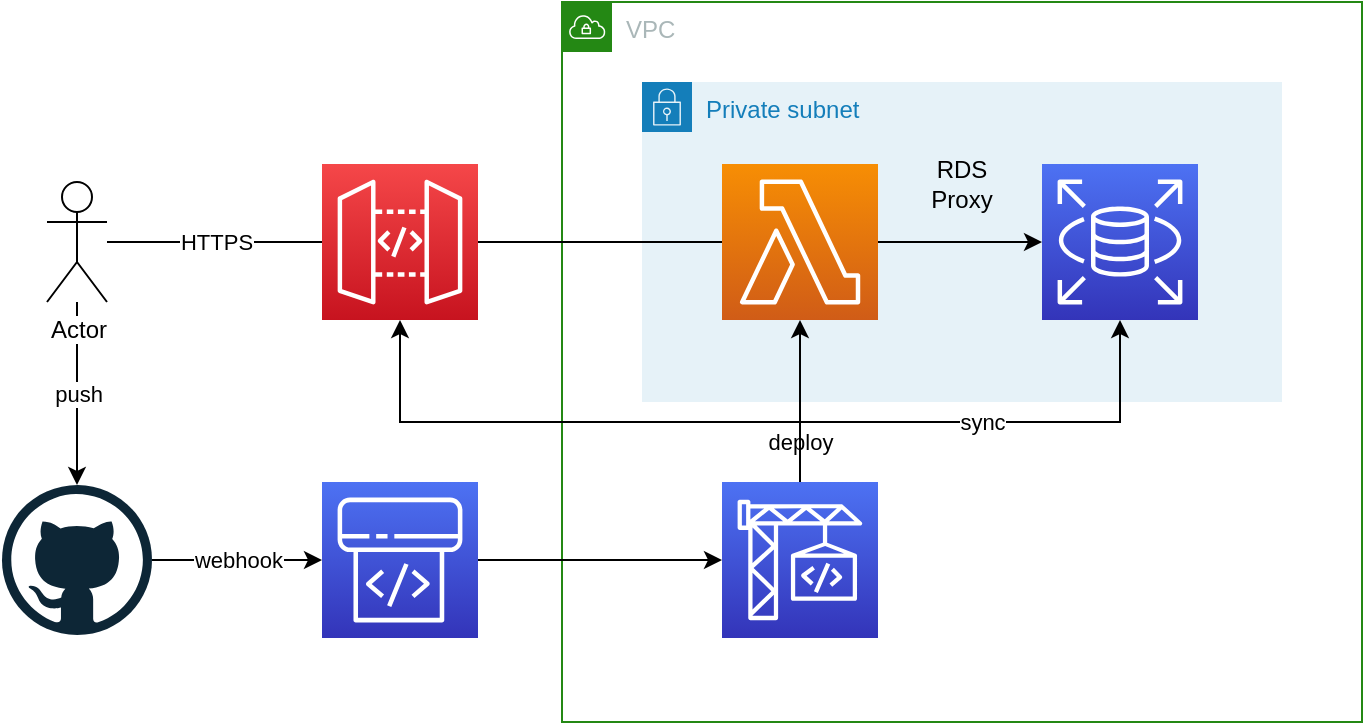 <mxfile version="13.2.4" type="device"><diagram id="s809MtsnY7g0ejInUFVC" name="Page-1"><mxGraphModel dx="3769" dy="1105" grid="1" gridSize="10" guides="1" tooltips="1" connect="1" arrows="1" fold="1" page="1" pageScale="1" pageWidth="827" pageHeight="1169" math="0" shadow="0"><root><mxCell id="0"/><mxCell id="1" parent="0"/><mxCell id="FDVjms15EO4NWEJQvmCG-4" value="VPC" style="points=[[0,0],[0.25,0],[0.5,0],[0.75,0],[1,0],[1,0.25],[1,0.5],[1,0.75],[1,1],[0.75,1],[0.5,1],[0.25,1],[0,1],[0,0.75],[0,0.5],[0,0.25]];outlineConnect=0;gradientColor=none;html=1;whiteSpace=wrap;fontSize=12;fontStyle=0;shape=mxgraph.aws4.group;grIcon=mxgraph.aws4.group_vpc;strokeColor=#248814;fillColor=none;verticalAlign=top;align=left;spacingLeft=30;fontColor=#AAB7B8;dashed=0;" parent="1" vertex="1"><mxGeometry x="240" y="80" width="400" height="360" as="geometry"/></mxCell><mxCell id="FDVjms15EO4NWEJQvmCG-3" value="" style="outlineConnect=0;fontColor=#232F3E;gradientColor=#F54749;gradientDirection=north;fillColor=#C7131F;strokeColor=#ffffff;dashed=0;verticalLabelPosition=bottom;verticalAlign=top;align=center;html=1;fontSize=12;fontStyle=0;aspect=fixed;shape=mxgraph.aws4.resourceIcon;resIcon=mxgraph.aws4.api_gateway;" parent="1" vertex="1"><mxGeometry x="120" y="161" width="78" height="78" as="geometry"/></mxCell><mxCell id="FDVjms15EO4NWEJQvmCG-8" value="" style="group" parent="1" vertex="1" connectable="0"><mxGeometry x="280" y="120" width="320" height="160" as="geometry"/></mxCell><mxCell id="FDVjms15EO4NWEJQvmCG-5" value="Private subnet" style="points=[[0,0],[0.25,0],[0.5,0],[0.75,0],[1,0],[1,0.25],[1,0.5],[1,0.75],[1,1],[0.75,1],[0.5,1],[0.25,1],[0,1],[0,0.75],[0,0.5],[0,0.25]];outlineConnect=0;gradientColor=none;html=1;whiteSpace=wrap;fontSize=12;fontStyle=0;shape=mxgraph.aws4.group;grIcon=mxgraph.aws4.group_security_group;grStroke=0;strokeColor=#147EBA;fillColor=#E6F2F8;verticalAlign=top;align=left;spacingLeft=30;fontColor=#147EBA;dashed=0;" parent="FDVjms15EO4NWEJQvmCG-8" vertex="1"><mxGeometry width="320" height="160" as="geometry"/></mxCell><mxCell id="FDVjms15EO4NWEJQvmCG-1" value="" style="outlineConnect=0;fontColor=#232F3E;gradientColor=#4D72F3;gradientDirection=north;fillColor=#3334B9;strokeColor=#ffffff;dashed=0;verticalLabelPosition=bottom;verticalAlign=top;align=center;html=1;fontSize=12;fontStyle=0;aspect=fixed;shape=mxgraph.aws4.resourceIcon;resIcon=mxgraph.aws4.rds;" parent="FDVjms15EO4NWEJQvmCG-8" vertex="1"><mxGeometry x="200" y="41" width="78" height="78" as="geometry"/></mxCell><mxCell id="yLoMiqrnDsJDkJA8_306-3" style="edgeStyle=orthogonalEdgeStyle;rounded=0;orthogonalLoop=1;jettySize=auto;html=1;" edge="1" parent="FDVjms15EO4NWEJQvmCG-8" source="yLoMiqrnDsJDkJA8_306-1" target="FDVjms15EO4NWEJQvmCG-1"><mxGeometry relative="1" as="geometry"/></mxCell><mxCell id="yLoMiqrnDsJDkJA8_306-1" value="" style="outlineConnect=0;fontColor=#232F3E;gradientColor=#F78E04;gradientDirection=north;fillColor=#D05C17;strokeColor=#ffffff;dashed=0;verticalLabelPosition=bottom;verticalAlign=top;align=center;html=1;fontSize=12;fontStyle=0;aspect=fixed;shape=mxgraph.aws4.resourceIcon;resIcon=mxgraph.aws4.lambda;" vertex="1" parent="FDVjms15EO4NWEJQvmCG-8"><mxGeometry x="40" y="41" width="78" height="78" as="geometry"/></mxCell><mxCell id="yLoMiqrnDsJDkJA8_306-2" value="RDS Proxy" style="text;html=1;strokeColor=none;fillColor=none;align=center;verticalAlign=middle;whiteSpace=wrap;rounded=0;" vertex="1" parent="FDVjms15EO4NWEJQvmCG-8"><mxGeometry x="140" y="41" width="40" height="20" as="geometry"/></mxCell><mxCell id="yLoMiqrnDsJDkJA8_306-4" style="edgeStyle=orthogonalEdgeStyle;rounded=0;orthogonalLoop=1;jettySize=auto;html=1;endArrow=none;endFill=0;" edge="1" parent="1" source="FDVjms15EO4NWEJQvmCG-3" target="yLoMiqrnDsJDkJA8_306-1"><mxGeometry relative="1" as="geometry"/></mxCell><mxCell id="yLoMiqrnDsJDkJA8_306-13" value="deploy" style="edgeStyle=orthogonalEdgeStyle;rounded=0;orthogonalLoop=1;jettySize=auto;html=1;endArrow=classic;endFill=1;" edge="1" parent="1" source="yLoMiqrnDsJDkJA8_306-6" target="yLoMiqrnDsJDkJA8_306-1"><mxGeometry x="-0.506" relative="1" as="geometry"><mxPoint as="offset"/></mxGeometry></mxCell><mxCell id="yLoMiqrnDsJDkJA8_306-15" value="sync" style="edgeStyle=orthogonalEdgeStyle;rounded=0;orthogonalLoop=1;jettySize=auto;html=1;endArrow=classic;endFill=1;" edge="1" parent="1" source="yLoMiqrnDsJDkJA8_306-6" target="FDVjms15EO4NWEJQvmCG-1"><mxGeometry relative="1" as="geometry"><Array as="points"><mxPoint x="359" y="290"/><mxPoint x="519" y="290"/></Array></mxGeometry></mxCell><mxCell id="yLoMiqrnDsJDkJA8_306-17" style="edgeStyle=orthogonalEdgeStyle;rounded=0;orthogonalLoop=1;jettySize=auto;html=1;endArrow=classic;endFill=1;" edge="1" parent="1" source="yLoMiqrnDsJDkJA8_306-6" target="FDVjms15EO4NWEJQvmCG-3"><mxGeometry relative="1" as="geometry"><Array as="points"><mxPoint x="359" y="290"/><mxPoint x="159" y="290"/></Array></mxGeometry></mxCell><mxCell id="yLoMiqrnDsJDkJA8_306-6" value="" style="outlineConnect=0;fontColor=#232F3E;gradientColor=#4D72F3;gradientDirection=north;fillColor=#3334B9;strokeColor=#ffffff;dashed=0;verticalLabelPosition=bottom;verticalAlign=top;align=center;html=1;fontSize=12;fontStyle=0;aspect=fixed;shape=mxgraph.aws4.resourceIcon;resIcon=mxgraph.aws4.codebuild;" vertex="1" parent="1"><mxGeometry x="320" y="320" width="78" height="78" as="geometry"/></mxCell><mxCell id="yLoMiqrnDsJDkJA8_306-12" style="edgeStyle=orthogonalEdgeStyle;rounded=0;orthogonalLoop=1;jettySize=auto;html=1;endArrow=classic;endFill=1;" edge="1" parent="1" source="yLoMiqrnDsJDkJA8_306-7" target="yLoMiqrnDsJDkJA8_306-6"><mxGeometry relative="1" as="geometry"/></mxCell><mxCell id="yLoMiqrnDsJDkJA8_306-7" value="" style="outlineConnect=0;fontColor=#232F3E;gradientColor=#4D72F3;gradientDirection=north;fillColor=#3334B9;strokeColor=#ffffff;dashed=0;verticalLabelPosition=bottom;verticalAlign=top;align=center;html=1;fontSize=12;fontStyle=0;aspect=fixed;shape=mxgraph.aws4.resourceIcon;resIcon=mxgraph.aws4.codepipeline;" vertex="1" parent="1"><mxGeometry x="120" y="320" width="78" height="78" as="geometry"/></mxCell><mxCell id="yLoMiqrnDsJDkJA8_306-11" value="webhook" style="edgeStyle=orthogonalEdgeStyle;rounded=0;orthogonalLoop=1;jettySize=auto;html=1;endArrow=classic;endFill=1;" edge="1" parent="1" source="yLoMiqrnDsJDkJA8_306-8" target="yLoMiqrnDsJDkJA8_306-7"><mxGeometry relative="1" as="geometry"/></mxCell><mxCell id="yLoMiqrnDsJDkJA8_306-8" value="" style="dashed=0;outlineConnect=0;html=1;align=center;labelPosition=center;verticalLabelPosition=bottom;verticalAlign=top;shape=mxgraph.weblogos.github" vertex="1" parent="1"><mxGeometry x="-40" y="321.5" width="75" height="75" as="geometry"/></mxCell><mxCell id="yLoMiqrnDsJDkJA8_306-10" value="HTTPS" style="edgeStyle=orthogonalEdgeStyle;rounded=0;orthogonalLoop=1;jettySize=auto;html=1;endArrow=none;endFill=0;" edge="1" parent="1" source="yLoMiqrnDsJDkJA8_306-9" target="FDVjms15EO4NWEJQvmCG-3"><mxGeometry relative="1" as="geometry"/></mxCell><mxCell id="yLoMiqrnDsJDkJA8_306-14" value="push" style="edgeStyle=orthogonalEdgeStyle;rounded=0;orthogonalLoop=1;jettySize=auto;html=1;endArrow=classic;endFill=1;" edge="1" parent="1" source="yLoMiqrnDsJDkJA8_306-9" target="yLoMiqrnDsJDkJA8_306-8"><mxGeometry relative="1" as="geometry"/></mxCell><mxCell id="yLoMiqrnDsJDkJA8_306-9" value="Actor" style="shape=umlActor;verticalLabelPosition=bottom;labelBackgroundColor=#ffffff;verticalAlign=top;html=1;outlineConnect=0;" vertex="1" parent="1"><mxGeometry x="-17.5" y="170" width="30" height="60" as="geometry"/></mxCell></root></mxGraphModel></diagram></mxfile>